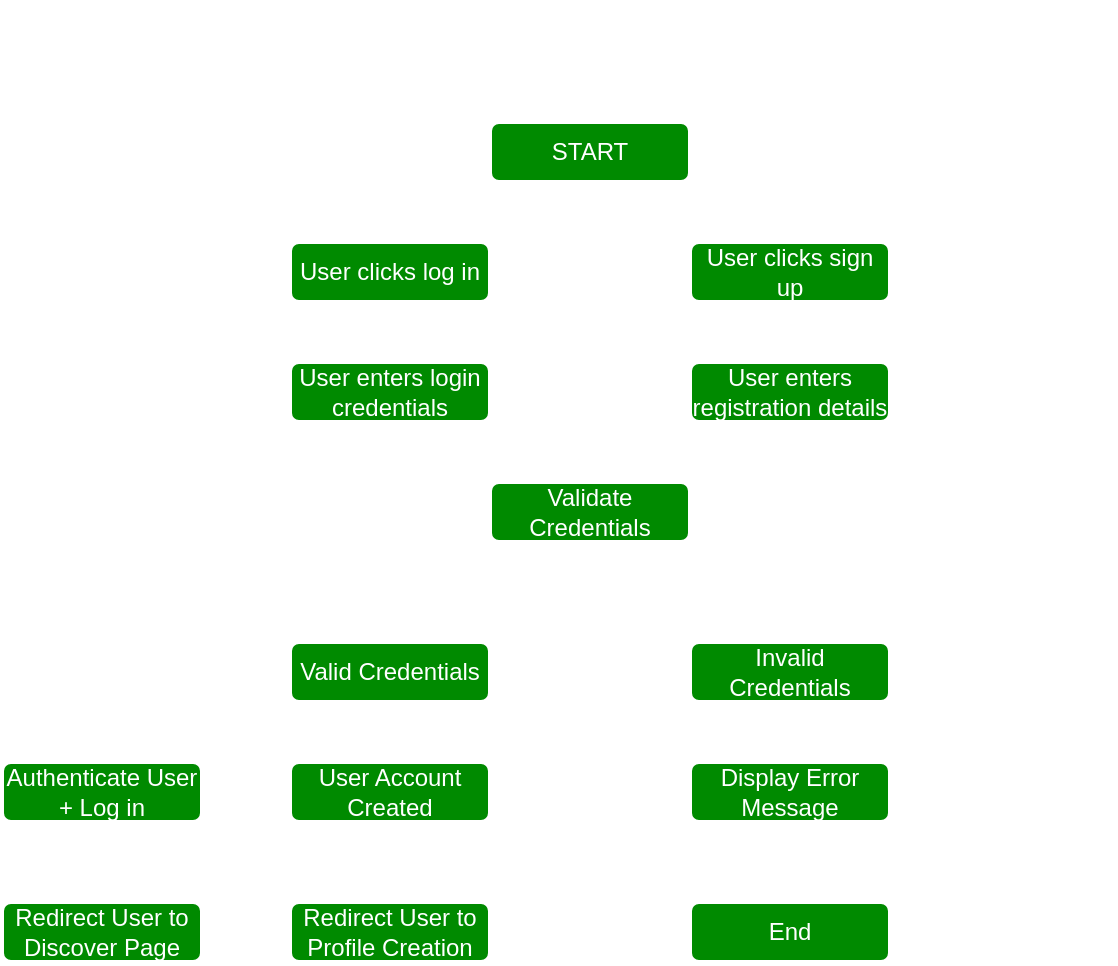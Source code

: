 <mxfile version="21.6.8" type="device">
  <diagram id="C5RBs43oDa-KdzZeNtuy" name="Page-1">
    <mxGraphModel dx="2058" dy="1188" grid="1" gridSize="10" guides="1" tooltips="1" connect="1" arrows="1" fold="1" page="1" pageScale="1" pageWidth="827" pageHeight="1169" math="0" shadow="0">
      <root>
        <mxCell id="WIyWlLk6GJQsqaUBKTNV-0" />
        <mxCell id="WIyWlLk6GJQsqaUBKTNV-1" parent="WIyWlLk6GJQsqaUBKTNV-0" />
        <mxCell id="jAaXs6jbSjJJ7Ncni307-5" style="edgeStyle=orthogonalEdgeStyle;rounded=0;orthogonalLoop=1;jettySize=auto;html=1;exitX=0;exitY=0.5;exitDx=0;exitDy=0;strokeColor=#FFFFFF;fontColor=#FEFAE0;fillColor=#008a00;strokeWidth=2;" parent="WIyWlLk6GJQsqaUBKTNV-1" source="jAaXs6jbSjJJ7Ncni307-0" target="jAaXs6jbSjJJ7Ncni307-2" edge="1">
          <mxGeometry relative="1" as="geometry" />
        </mxCell>
        <mxCell id="jAaXs6jbSjJJ7Ncni307-6" style="edgeStyle=orthogonalEdgeStyle;rounded=0;orthogonalLoop=1;jettySize=auto;html=1;exitX=1;exitY=0.5;exitDx=0;exitDy=0;entryX=0.5;entryY=0;entryDx=0;entryDy=0;strokeColor=#FFFFFF;fontColor=#FEFAE0;fillColor=#008a00;strokeWidth=2;" parent="WIyWlLk6GJQsqaUBKTNV-1" source="jAaXs6jbSjJJ7Ncni307-0" target="jAaXs6jbSjJJ7Ncni307-3" edge="1">
          <mxGeometry relative="1" as="geometry" />
        </mxCell>
        <mxCell id="jAaXs6jbSjJJ7Ncni307-0" value="START" style="rounded=1;whiteSpace=wrap;html=1;strokeColor=#FFFFFF;fontColor=#ffffff;fillColor=#008a00;strokeWidth=2;" parent="WIyWlLk6GJQsqaUBKTNV-1" vertex="1">
          <mxGeometry x="364" y="60" width="100" height="30" as="geometry" />
        </mxCell>
        <mxCell id="jAaXs6jbSjJJ7Ncni307-1" value="&lt;h1&gt;&lt;b&gt;&lt;u&gt;User Registration &amp;amp; Authentication Process&lt;/u&gt;&lt;/b&gt;&lt;/h1&gt;" style="text;strokeColor=none;align=center;fillColor=none;html=1;verticalAlign=middle;whiteSpace=wrap;rounded=0;fontColor=#ffffff;strokeWidth=2;" parent="WIyWlLk6GJQsqaUBKTNV-1" vertex="1">
          <mxGeometry x="151" y="20" width="526" height="20" as="geometry" />
        </mxCell>
        <mxCell id="jAaXs6jbSjJJ7Ncni307-10" style="edgeStyle=orthogonalEdgeStyle;rounded=0;orthogonalLoop=1;jettySize=auto;html=1;exitX=0.5;exitY=1;exitDx=0;exitDy=0;entryX=0.5;entryY=0;entryDx=0;entryDy=0;strokeColor=#FFFFFF;fontColor=#FEFAE0;fillColor=#008a00;strokeWidth=2;" parent="WIyWlLk6GJQsqaUBKTNV-1" source="jAaXs6jbSjJJ7Ncni307-2" target="jAaXs6jbSjJJ7Ncni307-7" edge="1">
          <mxGeometry relative="1" as="geometry" />
        </mxCell>
        <mxCell id="jAaXs6jbSjJJ7Ncni307-2" value="User clicks log in" style="rounded=1;whiteSpace=wrap;html=1;strokeColor=#FFFFFF;fontColor=#ffffff;fillColor=#008a00;strokeWidth=2;" parent="WIyWlLk6GJQsqaUBKTNV-1" vertex="1">
          <mxGeometry x="264" y="120" width="100" height="30" as="geometry" />
        </mxCell>
        <mxCell id="jAaXs6jbSjJJ7Ncni307-9" style="edgeStyle=orthogonalEdgeStyle;rounded=0;orthogonalLoop=1;jettySize=auto;html=1;exitX=0.5;exitY=1;exitDx=0;exitDy=0;entryX=0.5;entryY=0;entryDx=0;entryDy=0;strokeColor=#FFFFFF;fontColor=#FEFAE0;fillColor=#008a00;strokeWidth=2;" parent="WIyWlLk6GJQsqaUBKTNV-1" source="jAaXs6jbSjJJ7Ncni307-3" target="jAaXs6jbSjJJ7Ncni307-8" edge="1">
          <mxGeometry relative="1" as="geometry" />
        </mxCell>
        <mxCell id="jAaXs6jbSjJJ7Ncni307-3" value="User clicks sign up" style="rounded=1;whiteSpace=wrap;html=1;strokeColor=#FFFFFF;fontColor=#ffffff;fillColor=#008a00;strokeWidth=2;" parent="WIyWlLk6GJQsqaUBKTNV-1" vertex="1">
          <mxGeometry x="464" y="120" width="100" height="30" as="geometry" />
        </mxCell>
        <mxCell id="jAaXs6jbSjJJ7Ncni307-13" style="edgeStyle=orthogonalEdgeStyle;rounded=0;orthogonalLoop=1;jettySize=auto;html=1;exitX=1;exitY=0.5;exitDx=0;exitDy=0;entryX=0.5;entryY=0;entryDx=0;entryDy=0;strokeColor=#FFFFFF;fontColor=#FEFAE0;fillColor=#008a00;strokeWidth=2;" parent="WIyWlLk6GJQsqaUBKTNV-1" source="jAaXs6jbSjJJ7Ncni307-7" target="jAaXs6jbSjJJ7Ncni307-12" edge="1">
          <mxGeometry relative="1" as="geometry" />
        </mxCell>
        <mxCell id="jAaXs6jbSjJJ7Ncni307-7" value="User enters login credentials" style="rounded=1;whiteSpace=wrap;html=1;strokeColor=#FFFFFF;fontColor=#ffffff;fillColor=#008a00;strokeWidth=2;" parent="WIyWlLk6GJQsqaUBKTNV-1" vertex="1">
          <mxGeometry x="264" y="180" width="100" height="30" as="geometry" />
        </mxCell>
        <mxCell id="jAaXs6jbSjJJ7Ncni307-14" style="edgeStyle=orthogonalEdgeStyle;rounded=0;orthogonalLoop=1;jettySize=auto;html=1;exitX=0;exitY=0.5;exitDx=0;exitDy=0;entryX=0.5;entryY=0;entryDx=0;entryDy=0;strokeColor=#FFFFFF;fontColor=#FEFAE0;fillColor=#008a00;strokeWidth=2;" parent="WIyWlLk6GJQsqaUBKTNV-1" source="jAaXs6jbSjJJ7Ncni307-8" target="jAaXs6jbSjJJ7Ncni307-12" edge="1">
          <mxGeometry relative="1" as="geometry" />
        </mxCell>
        <mxCell id="jAaXs6jbSjJJ7Ncni307-8" value="User enters registration details" style="rounded=1;whiteSpace=wrap;html=1;strokeColor=#FFFFFF;fontColor=#ffffff;fillColor=#008a00;strokeWidth=2;" parent="WIyWlLk6GJQsqaUBKTNV-1" vertex="1">
          <mxGeometry x="464" y="180" width="100" height="30" as="geometry" />
        </mxCell>
        <mxCell id="jAaXs6jbSjJJ7Ncni307-17" style="edgeStyle=orthogonalEdgeStyle;rounded=0;orthogonalLoop=1;jettySize=auto;html=1;exitX=0.5;exitY=1;exitDx=0;exitDy=0;entryX=0.472;entryY=-0.052;entryDx=0;entryDy=0;entryPerimeter=0;strokeColor=#FFFFFF;fontColor=#FEFAE0;fillColor=#008a00;strokeWidth=2;" parent="WIyWlLk6GJQsqaUBKTNV-1" source="jAaXs6jbSjJJ7Ncni307-12" target="jAaXs6jbSjJJ7Ncni307-15" edge="1">
          <mxGeometry relative="1" as="geometry" />
        </mxCell>
        <mxCell id="jAaXs6jbSjJJ7Ncni307-18" style="edgeStyle=orthogonalEdgeStyle;rounded=0;orthogonalLoop=1;jettySize=auto;html=1;exitX=0.5;exitY=1;exitDx=0;exitDy=0;strokeColor=#FFFFFF;fontColor=#FEFAE0;fillColor=#008a00;strokeWidth=2;" parent="WIyWlLk6GJQsqaUBKTNV-1" source="jAaXs6jbSjJJ7Ncni307-12" target="jAaXs6jbSjJJ7Ncni307-16" edge="1">
          <mxGeometry relative="1" as="geometry" />
        </mxCell>
        <mxCell id="jAaXs6jbSjJJ7Ncni307-12" value="Validate Credentials" style="rounded=1;whiteSpace=wrap;html=1;strokeColor=#FFFFFF;fontColor=#ffffff;fillColor=#008a00;strokeWidth=2;" parent="WIyWlLk6GJQsqaUBKTNV-1" vertex="1">
          <mxGeometry x="364" y="240" width="100" height="30" as="geometry" />
        </mxCell>
        <mxCell id="jAaXs6jbSjJJ7Ncni307-26" style="edgeStyle=orthogonalEdgeStyle;rounded=0;orthogonalLoop=1;jettySize=auto;html=1;exitX=0.5;exitY=1;exitDx=0;exitDy=0;entryX=0.5;entryY=0;entryDx=0;entryDy=0;strokeColor=#FFFFFF;fontColor=#FEFAE0;fillColor=#008a00;strokeWidth=2;" parent="WIyWlLk6GJQsqaUBKTNV-1" source="jAaXs6jbSjJJ7Ncni307-15" target="jAaXs6jbSjJJ7Ncni307-21" edge="1">
          <mxGeometry relative="1" as="geometry" />
        </mxCell>
        <mxCell id="jAaXs6jbSjJJ7Ncni307-27" style="edgeStyle=orthogonalEdgeStyle;rounded=0;orthogonalLoop=1;jettySize=auto;html=1;exitX=0;exitY=0.5;exitDx=0;exitDy=0;entryX=0.5;entryY=0;entryDx=0;entryDy=0;strokeColor=#FFFFFF;fontColor=#FEFAE0;fillColor=#008a00;strokeWidth=2;" parent="WIyWlLk6GJQsqaUBKTNV-1" source="jAaXs6jbSjJJ7Ncni307-15" target="jAaXs6jbSjJJ7Ncni307-25" edge="1">
          <mxGeometry relative="1" as="geometry" />
        </mxCell>
        <mxCell id="jAaXs6jbSjJJ7Ncni307-15" value="Valid Credentials" style="rounded=1;whiteSpace=wrap;html=1;strokeColor=#FFFFFF;fontColor=#ffffff;fillColor=#008a00;strokeWidth=2;" parent="WIyWlLk6GJQsqaUBKTNV-1" vertex="1">
          <mxGeometry x="264" y="320" width="100" height="30" as="geometry" />
        </mxCell>
        <mxCell id="jAaXs6jbSjJJ7Ncni307-20" style="edgeStyle=orthogonalEdgeStyle;rounded=0;orthogonalLoop=1;jettySize=auto;html=1;exitX=0.5;exitY=1;exitDx=0;exitDy=0;entryX=0.5;entryY=0;entryDx=0;entryDy=0;strokeColor=#FFFFFF;fontColor=#FEFAE0;fillColor=#008a00;strokeWidth=2;" parent="WIyWlLk6GJQsqaUBKTNV-1" source="jAaXs6jbSjJJ7Ncni307-16" target="jAaXs6jbSjJJ7Ncni307-19" edge="1">
          <mxGeometry relative="1" as="geometry" />
        </mxCell>
        <mxCell id="jAaXs6jbSjJJ7Ncni307-16" value="Invalid Credentials" style="rounded=1;whiteSpace=wrap;html=1;strokeColor=#FFFFFF;fontColor=#ffffff;fillColor=#008a00;strokeWidth=2;" parent="WIyWlLk6GJQsqaUBKTNV-1" vertex="1">
          <mxGeometry x="464" y="320" width="100" height="30" as="geometry" />
        </mxCell>
        <mxCell id="jAaXs6jbSjJJ7Ncni307-23" style="edgeStyle=orthogonalEdgeStyle;rounded=0;orthogonalLoop=1;jettySize=auto;html=1;entryX=0.5;entryY=0;entryDx=0;entryDy=0;strokeColor=#FFFFFF;fontColor=#FEFAE0;fillColor=#008a00;strokeWidth=2;" parent="WIyWlLk6GJQsqaUBKTNV-1" source="jAaXs6jbSjJJ7Ncni307-19" target="jAaXs6jbSjJJ7Ncni307-22" edge="1">
          <mxGeometry relative="1" as="geometry" />
        </mxCell>
        <mxCell id="jAaXs6jbSjJJ7Ncni307-19" value="Display Error Message" style="rounded=1;whiteSpace=wrap;html=1;strokeColor=#FFFFFF;fontColor=#ffffff;fillColor=#008a00;strokeWidth=2;" parent="WIyWlLk6GJQsqaUBKTNV-1" vertex="1">
          <mxGeometry x="464" y="380" width="100" height="30" as="geometry" />
        </mxCell>
        <mxCell id="VVVYkDiJsBV9ihfygYA6-10" value="" style="edgeStyle=orthogonalEdgeStyle;rounded=0;orthogonalLoop=1;jettySize=auto;html=1;strokeColor=#FFFFFF;fillColor=#008a00;strokeWidth=2;" parent="WIyWlLk6GJQsqaUBKTNV-1" source="jAaXs6jbSjJJ7Ncni307-21" target="VVVYkDiJsBV9ihfygYA6-4" edge="1">
          <mxGeometry relative="1" as="geometry" />
        </mxCell>
        <mxCell id="jAaXs6jbSjJJ7Ncni307-21" value="User Account Created" style="rounded=1;whiteSpace=wrap;html=1;strokeColor=#FFFFFF;fontColor=#ffffff;fillColor=#008a00;strokeWidth=2;" parent="WIyWlLk6GJQsqaUBKTNV-1" vertex="1">
          <mxGeometry x="264" y="380" width="100" height="30" as="geometry" />
        </mxCell>
        <mxCell id="jAaXs6jbSjJJ7Ncni307-22" value="End" style="rounded=1;whiteSpace=wrap;html=1;strokeColor=#FFFFFF;fontColor=#ffffff;fillColor=#008a00;strokeWidth=2;" parent="WIyWlLk6GJQsqaUBKTNV-1" vertex="1">
          <mxGeometry x="464" y="450" width="100" height="30" as="geometry" />
        </mxCell>
        <mxCell id="jAaXs6jbSjJJ7Ncni307-32" style="edgeStyle=orthogonalEdgeStyle;rounded=0;orthogonalLoop=1;jettySize=auto;html=1;exitX=0.5;exitY=1;exitDx=0;exitDy=0;entryX=0.5;entryY=0;entryDx=0;entryDy=0;strokeColor=#FFFFFF;fontColor=#FEFAE0;fillColor=#008a00;strokeWidth=2;" parent="WIyWlLk6GJQsqaUBKTNV-1" source="jAaXs6jbSjJJ7Ncni307-25" target="jAaXs6jbSjJJ7Ncni307-29" edge="1">
          <mxGeometry relative="1" as="geometry" />
        </mxCell>
        <mxCell id="jAaXs6jbSjJJ7Ncni307-25" value="Authenticate User + Log in" style="rounded=1;whiteSpace=wrap;html=1;strokeColor=#FFFFFF;fontColor=#ffffff;fillColor=#008a00;strokeWidth=2;" parent="WIyWlLk6GJQsqaUBKTNV-1" vertex="1">
          <mxGeometry x="120" y="380" width="100" height="30" as="geometry" />
        </mxCell>
        <mxCell id="jAaXs6jbSjJJ7Ncni307-29" value="Redirect User to Discover Page" style="rounded=1;whiteSpace=wrap;html=1;strokeColor=#FFFFFF;fontColor=#ffffff;fillColor=#008a00;strokeWidth=2;" parent="WIyWlLk6GJQsqaUBKTNV-1" vertex="1">
          <mxGeometry x="120" y="450" width="100" height="30" as="geometry" />
        </mxCell>
        <mxCell id="VVVYkDiJsBV9ihfygYA6-0" value="&lt;b&gt;LOG IN &amp;amp; SIGN UP&lt;/b&gt;" style="text;strokeColor=none;align=center;fillColor=none;html=1;verticalAlign=middle;whiteSpace=wrap;rounded=0;fontColor=#ffffff;strokeWidth=2;" parent="WIyWlLk6GJQsqaUBKTNV-1" vertex="1">
          <mxGeometry x="410" y="270" width="130" height="30" as="geometry" />
        </mxCell>
        <mxCell id="VVVYkDiJsBV9ihfygYA6-2" value="&lt;b&gt;LOG IN&lt;/b&gt;" style="text;strokeColor=none;align=center;fillColor=none;html=1;verticalAlign=middle;whiteSpace=wrap;rounded=0;fontColor=#ffffff;strokeWidth=2;" parent="WIyWlLk6GJQsqaUBKTNV-1" vertex="1">
          <mxGeometry x="160" y="310" width="60" height="30" as="geometry" />
        </mxCell>
        <mxCell id="VVVYkDiJsBV9ihfygYA6-3" value="&lt;b&gt;SIGN UP&lt;/b&gt;" style="text;strokeColor=none;align=center;fillColor=none;html=1;verticalAlign=middle;whiteSpace=wrap;rounded=0;fontColor=#ffffff;strokeWidth=2;" parent="WIyWlLk6GJQsqaUBKTNV-1" vertex="1">
          <mxGeometry x="310" y="350" width="60" height="30" as="geometry" />
        </mxCell>
        <mxCell id="VVVYkDiJsBV9ihfygYA6-4" value="Redirect User to Profile Creation" style="rounded=1;whiteSpace=wrap;html=1;strokeColor=#FFFFFF;fontColor=#ffffff;fillColor=#008a00;strokeWidth=2;" parent="WIyWlLk6GJQsqaUBKTNV-1" vertex="1">
          <mxGeometry x="264" y="450" width="100" height="30" as="geometry" />
        </mxCell>
      </root>
    </mxGraphModel>
  </diagram>
</mxfile>
